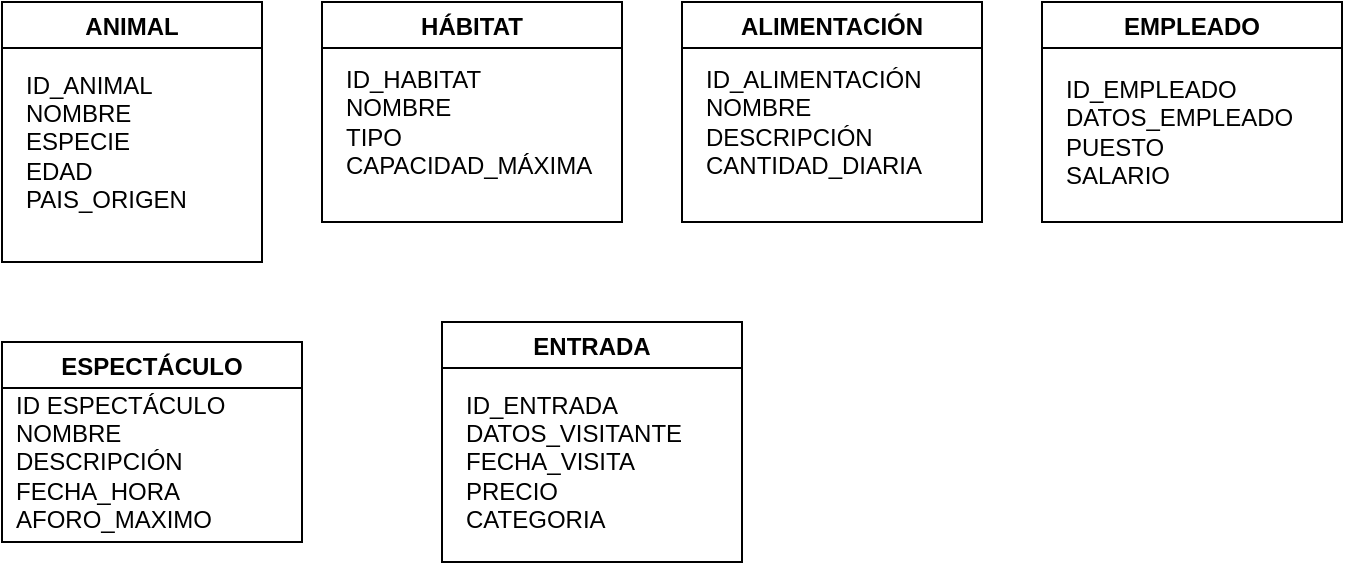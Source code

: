 <mxfile version="15.4.0" type="device"><diagram id="C5RBs43oDa-KdzZeNtuy" name="Page-1"><mxGraphModel dx="852" dy="494" grid="1" gridSize="10" guides="1" tooltips="1" connect="1" arrows="1" fold="1" page="1" pageScale="1" pageWidth="827" pageHeight="1169" math="0" shadow="0"><root><mxCell id="WIyWlLk6GJQsqaUBKTNV-0"/><mxCell id="WIyWlLk6GJQsqaUBKTNV-1" parent="WIyWlLk6GJQsqaUBKTNV-0"/><mxCell id="YxoIRfYuSTvwmyHmI72a-3" value="ANIMAL" style="swimlane;" parent="WIyWlLk6GJQsqaUBKTNV-1" vertex="1"><mxGeometry x="60" y="50" width="130" height="130" as="geometry"><mxRectangle x="60" y="50" width="70" height="23" as="alternateBounds"/></mxGeometry></mxCell><mxCell id="YxoIRfYuSTvwmyHmI72a-7" value="ID_ANIMAL&lt;br&gt;NOMBRE&lt;br&gt;ESPECIE&lt;br&gt;EDAD&lt;br&gt;PAIS_ORIGEN" style="text;html=1;align=left;verticalAlign=middle;resizable=0;points=[];autosize=1;strokeColor=none;fillColor=none;" parent="YxoIRfYuSTvwmyHmI72a-3" vertex="1"><mxGeometry x="10" y="30" width="100" height="80" as="geometry"/></mxCell><mxCell id="YxoIRfYuSTvwmyHmI72a-8" value="HÁBITAT" style="swimlane;" parent="WIyWlLk6GJQsqaUBKTNV-1" vertex="1"><mxGeometry x="220" y="50" width="150" height="110" as="geometry"><mxRectangle x="200" y="50" width="80" height="23" as="alternateBounds"/></mxGeometry></mxCell><mxCell id="YxoIRfYuSTvwmyHmI72a-9" value="ID_HABITAT&lt;br&gt;NOMBRE&lt;br&gt;TIPO&lt;br&gt;CAPACIDAD_MÁXIMA" style="text;html=1;strokeColor=none;fillColor=none;align=left;verticalAlign=middle;whiteSpace=wrap;rounded=0;" parent="YxoIRfYuSTvwmyHmI72a-8" vertex="1"><mxGeometry x="10" y="20" width="130" height="80" as="geometry"/></mxCell><mxCell id="YxoIRfYuSTvwmyHmI72a-10" value="ALIMENTACIÓN" style="swimlane;" parent="WIyWlLk6GJQsqaUBKTNV-1" vertex="1"><mxGeometry x="400" y="50" width="150" height="110" as="geometry"><mxRectangle x="400" y="50" width="120" height="23" as="alternateBounds"/></mxGeometry></mxCell><mxCell id="YxoIRfYuSTvwmyHmI72a-11" value="ID_ALIMENTACIÓN&amp;nbsp;&lt;br&gt;NOMBRE&lt;br&gt;DESCRIPCIÓN&lt;br&gt;CANTIDAD_DIARIA" style="text;html=1;align=left;verticalAlign=middle;resizable=0;points=[];autosize=1;strokeColor=none;fillColor=none;" parent="YxoIRfYuSTvwmyHmI72a-10" vertex="1"><mxGeometry x="10" y="30" width="130" height="60" as="geometry"/></mxCell><mxCell id="YxoIRfYuSTvwmyHmI72a-12" value="EMPLEADO" style="swimlane;" parent="WIyWlLk6GJQsqaUBKTNV-1" vertex="1"><mxGeometry x="580" y="50" width="150" height="110" as="geometry"><mxRectangle x="640" y="50" width="100" height="23" as="alternateBounds"/></mxGeometry></mxCell><mxCell id="YxoIRfYuSTvwmyHmI72a-13" value="ID_EMPLEADO&lt;br&gt;DATOS_EMPLEADO&lt;br&gt;PUESTO&lt;br&gt;SALARIO" style="text;html=1;align=left;verticalAlign=middle;resizable=0;points=[];autosize=1;strokeColor=none;fillColor=none;" parent="YxoIRfYuSTvwmyHmI72a-12" vertex="1"><mxGeometry x="10" y="35" width="130" height="60" as="geometry"/></mxCell><mxCell id="YxoIRfYuSTvwmyHmI72a-14" value="ESPECTÁCULO" style="swimlane;" parent="WIyWlLk6GJQsqaUBKTNV-1" vertex="1"><mxGeometry x="60" y="220" width="150" height="100" as="geometry"><mxRectangle x="170" y="250" width="120" height="23" as="alternateBounds"/></mxGeometry></mxCell><mxCell id="YxoIRfYuSTvwmyHmI72a-16" value="ID ESPECTÁCULO&lt;br&gt;NOMBRE&lt;br&gt;DESCRIPCIÓN&lt;br&gt;FECHA_HORA&lt;br&gt;AFORO_MAXIMO" style="text;html=1;align=left;verticalAlign=middle;resizable=0;points=[];autosize=1;strokeColor=none;fillColor=none;" parent="YxoIRfYuSTvwmyHmI72a-14" vertex="1"><mxGeometry x="5" y="20" width="120" height="80" as="geometry"/></mxCell><mxCell id="YxoIRfYuSTvwmyHmI72a-17" value="ENTRADA" style="swimlane;" parent="WIyWlLk6GJQsqaUBKTNV-1" vertex="1"><mxGeometry x="280" y="210" width="150" height="120" as="geometry"/></mxCell><mxCell id="YxoIRfYuSTvwmyHmI72a-18" value="ID_ENTRADA&lt;br&gt;DATOS_VISITANTE&lt;br&gt;FECHA_VISITA&lt;br&gt;PRECIO&lt;br&gt;CATEGORIA" style="text;html=1;align=left;verticalAlign=middle;resizable=0;points=[];autosize=1;strokeColor=none;fillColor=none;" parent="YxoIRfYuSTvwmyHmI72a-17" vertex="1"><mxGeometry x="10" y="30" width="120" height="80" as="geometry"/></mxCell></root></mxGraphModel></diagram></mxfile>